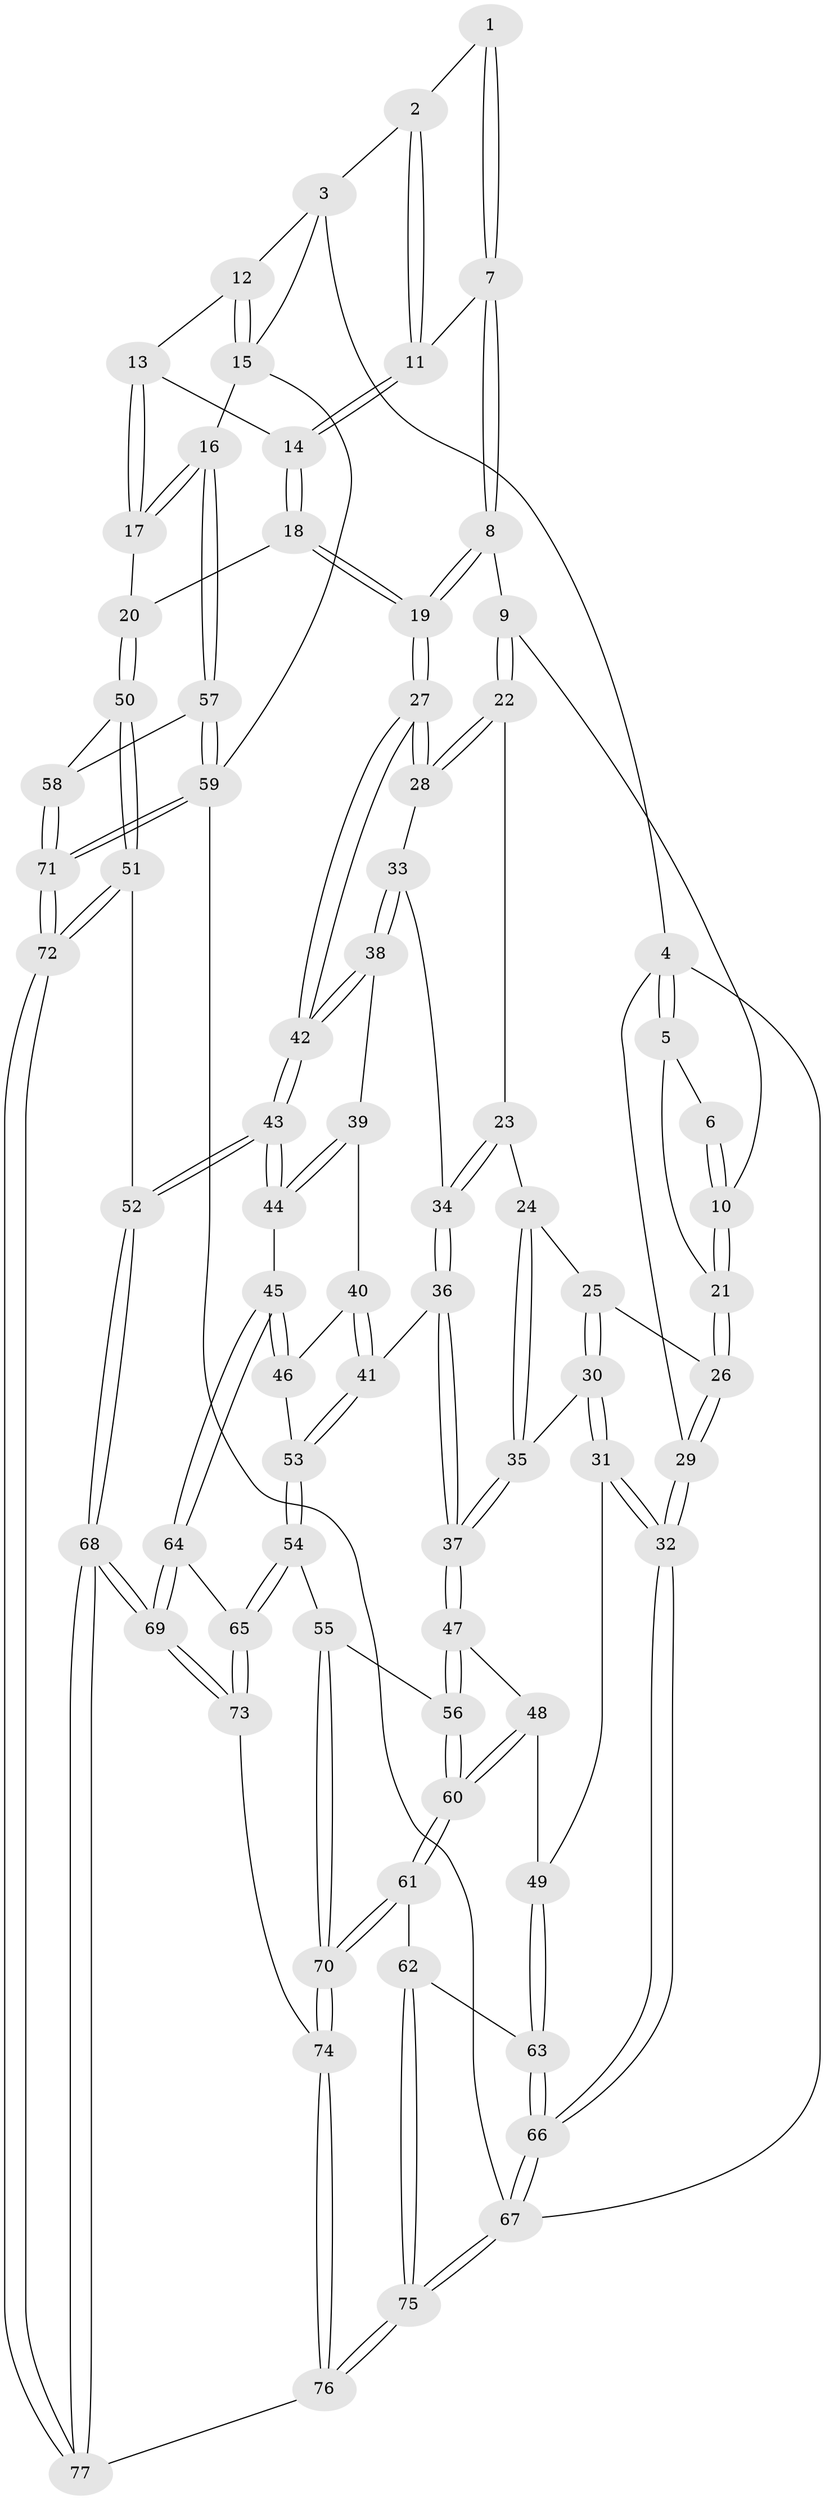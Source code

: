 // coarse degree distribution, {4: 0.4666666666666667, 5: 0.35555555555555557, 2: 0.022222222222222223, 3: 0.08888888888888889, 6: 0.06666666666666667}
// Generated by graph-tools (version 1.1) at 2025/24/03/03/25 07:24:37]
// undirected, 77 vertices, 189 edges
graph export_dot {
graph [start="1"]
  node [color=gray90,style=filled];
  1 [pos="+0.3482676717204877+0"];
  2 [pos="+0.7475391212027673+0"];
  3 [pos="+0.7595060322266424+0"];
  4 [pos="+0+0"];
  5 [pos="+0+0"];
  6 [pos="+0.2938186387232137+0"];
  7 [pos="+0.5389965368453855+0.14194299308700017"];
  8 [pos="+0.5336861356512214+0.14809472841095034"];
  9 [pos="+0.39696231628536044+0.19219795526654027"];
  10 [pos="+0.36472750654721664+0.1785840051415313"];
  11 [pos="+0.7129505689122269+0"];
  12 [pos="+0.9774770016214694+0.113069576262411"];
  13 [pos="+0.9072039090372058+0.1800507207619793"];
  14 [pos="+0.7974807390129331+0.1661169467960573"];
  15 [pos="+1+0.10776292411769266"];
  16 [pos="+1+0.42650096765365825"];
  17 [pos="+1+0.4252211603834951"];
  18 [pos="+0.7378113989057791+0.44003801356754585"];
  19 [pos="+0.7342382877768231+0.4417869491135402"];
  20 [pos="+0.8318531969672655+0.44393646229714495"];
  21 [pos="+0.23254684909380918+0.21830668070854814"];
  22 [pos="+0.4233242713712526+0.30805128026463996"];
  23 [pos="+0.34015858703655616+0.42017136931972937"];
  24 [pos="+0.3089247781577959+0.42308410923039574"];
  25 [pos="+0.1885558464274856+0.3604470700184827"];
  26 [pos="+0.16442671410324305+0.30830767115947605"];
  27 [pos="+0.7291026306682046+0.44695481723140573"];
  28 [pos="+0.5364610812796952+0.4209714854284174"];
  29 [pos="+0+0.33092262328555283"];
  30 [pos="+0.16814275715471363+0.5259452279136773"];
  31 [pos="+0.06080596377965318+0.6013245275775413"];
  32 [pos="+0+0.6262640246186159"];
  33 [pos="+0.4645768367432115+0.4808361560427216"];
  34 [pos="+0.38735651622258305+0.4825055691518336"];
  35 [pos="+0.2653550172704494+0.5484897372854767"];
  36 [pos="+0.3312981188572595+0.5977376534860946"];
  37 [pos="+0.3235216166323577+0.6000834285463815"];
  38 [pos="+0.46310582015469826+0.5322832164711369"];
  39 [pos="+0.4605040373911924+0.5539007136180487"];
  40 [pos="+0.4458264548930057+0.5785796285313917"];
  41 [pos="+0.36837238301439906+0.6056643962204953"];
  42 [pos="+0.6921469499706389+0.5930059361739091"];
  43 [pos="+0.686449268396956+0.6178375726151772"];
  44 [pos="+0.678581075174483+0.6204835786593169"];
  45 [pos="+0.6560841148865304+0.6306967573348592"];
  46 [pos="+0.4964541385140513+0.6323087787212897"];
  47 [pos="+0.31560760400521953+0.6183134684384459"];
  48 [pos="+0.1673896805825758+0.6662585301683344"];
  49 [pos="+0.15655559927519497+0.6630261044892518"];
  50 [pos="+0.9361778917767447+0.7330328837372116"];
  51 [pos="+0.894279625251113+0.7451336674361314"];
  52 [pos="+0.7487376380843196+0.7409396423226765"];
  53 [pos="+0.440765892291997+0.6845168014865335"];
  54 [pos="+0.4457765377675405+0.7587964659792368"];
  55 [pos="+0.393791295916612+0.753426716724071"];
  56 [pos="+0.30819225335305955+0.7310764446327767"];
  57 [pos="+1+0.6767368599258655"];
  58 [pos="+0.9394162256175435+0.7327041835180776"];
  59 [pos="+1+1"];
  60 [pos="+0.2700346463604044+0.765483321730909"];
  61 [pos="+0.2685486984988393+0.7691487108784414"];
  62 [pos="+0.22445586209118934+0.7922969229831575"];
  63 [pos="+0.16185330279934976+0.7782669134087086"];
  64 [pos="+0.47990927470015515+0.7843166381779871"];
  65 [pos="+0.4670363565725576+0.7784408125565716"];
  66 [pos="+0+0.8855885788789919"];
  67 [pos="+0+1"];
  68 [pos="+0.6635955422562247+1"];
  69 [pos="+0.5403651191740888+0.9095308689821433"];
  70 [pos="+0.3240906989789396+0.882003145518713"];
  71 [pos="+1+1"];
  72 [pos="+0.9589517014731211+1"];
  73 [pos="+0.34024034947551224+0.8832706922925458"];
  74 [pos="+0.32612786277274797+0.887891180706087"];
  75 [pos="+0.01295114227924362+1"];
  76 [pos="+0.199309443651888+1"];
  77 [pos="+0.6735623338176647+1"];
  1 -- 2;
  1 -- 7;
  1 -- 7;
  2 -- 3;
  2 -- 11;
  2 -- 11;
  3 -- 4;
  3 -- 12;
  3 -- 15;
  4 -- 5;
  4 -- 5;
  4 -- 29;
  4 -- 67;
  5 -- 6;
  5 -- 21;
  6 -- 10;
  6 -- 10;
  7 -- 8;
  7 -- 8;
  7 -- 11;
  8 -- 9;
  8 -- 19;
  8 -- 19;
  9 -- 10;
  9 -- 22;
  9 -- 22;
  10 -- 21;
  10 -- 21;
  11 -- 14;
  11 -- 14;
  12 -- 13;
  12 -- 15;
  12 -- 15;
  13 -- 14;
  13 -- 17;
  13 -- 17;
  14 -- 18;
  14 -- 18;
  15 -- 16;
  15 -- 59;
  16 -- 17;
  16 -- 17;
  16 -- 57;
  16 -- 57;
  17 -- 20;
  18 -- 19;
  18 -- 19;
  18 -- 20;
  19 -- 27;
  19 -- 27;
  20 -- 50;
  20 -- 50;
  21 -- 26;
  21 -- 26;
  22 -- 23;
  22 -- 28;
  22 -- 28;
  23 -- 24;
  23 -- 34;
  23 -- 34;
  24 -- 25;
  24 -- 35;
  24 -- 35;
  25 -- 26;
  25 -- 30;
  25 -- 30;
  26 -- 29;
  26 -- 29;
  27 -- 28;
  27 -- 28;
  27 -- 42;
  27 -- 42;
  28 -- 33;
  29 -- 32;
  29 -- 32;
  30 -- 31;
  30 -- 31;
  30 -- 35;
  31 -- 32;
  31 -- 32;
  31 -- 49;
  32 -- 66;
  32 -- 66;
  33 -- 34;
  33 -- 38;
  33 -- 38;
  34 -- 36;
  34 -- 36;
  35 -- 37;
  35 -- 37;
  36 -- 37;
  36 -- 37;
  36 -- 41;
  37 -- 47;
  37 -- 47;
  38 -- 39;
  38 -- 42;
  38 -- 42;
  39 -- 40;
  39 -- 44;
  39 -- 44;
  40 -- 41;
  40 -- 41;
  40 -- 46;
  41 -- 53;
  41 -- 53;
  42 -- 43;
  42 -- 43;
  43 -- 44;
  43 -- 44;
  43 -- 52;
  43 -- 52;
  44 -- 45;
  45 -- 46;
  45 -- 46;
  45 -- 64;
  45 -- 64;
  46 -- 53;
  47 -- 48;
  47 -- 56;
  47 -- 56;
  48 -- 49;
  48 -- 60;
  48 -- 60;
  49 -- 63;
  49 -- 63;
  50 -- 51;
  50 -- 51;
  50 -- 58;
  51 -- 52;
  51 -- 72;
  51 -- 72;
  52 -- 68;
  52 -- 68;
  53 -- 54;
  53 -- 54;
  54 -- 55;
  54 -- 65;
  54 -- 65;
  55 -- 56;
  55 -- 70;
  55 -- 70;
  56 -- 60;
  56 -- 60;
  57 -- 58;
  57 -- 59;
  57 -- 59;
  58 -- 71;
  58 -- 71;
  59 -- 71;
  59 -- 71;
  59 -- 67;
  60 -- 61;
  60 -- 61;
  61 -- 62;
  61 -- 70;
  61 -- 70;
  62 -- 63;
  62 -- 75;
  62 -- 75;
  63 -- 66;
  63 -- 66;
  64 -- 65;
  64 -- 69;
  64 -- 69;
  65 -- 73;
  65 -- 73;
  66 -- 67;
  66 -- 67;
  67 -- 75;
  67 -- 75;
  68 -- 69;
  68 -- 69;
  68 -- 77;
  68 -- 77;
  69 -- 73;
  69 -- 73;
  70 -- 74;
  70 -- 74;
  71 -- 72;
  71 -- 72;
  72 -- 77;
  72 -- 77;
  73 -- 74;
  74 -- 76;
  74 -- 76;
  75 -- 76;
  75 -- 76;
  76 -- 77;
}
